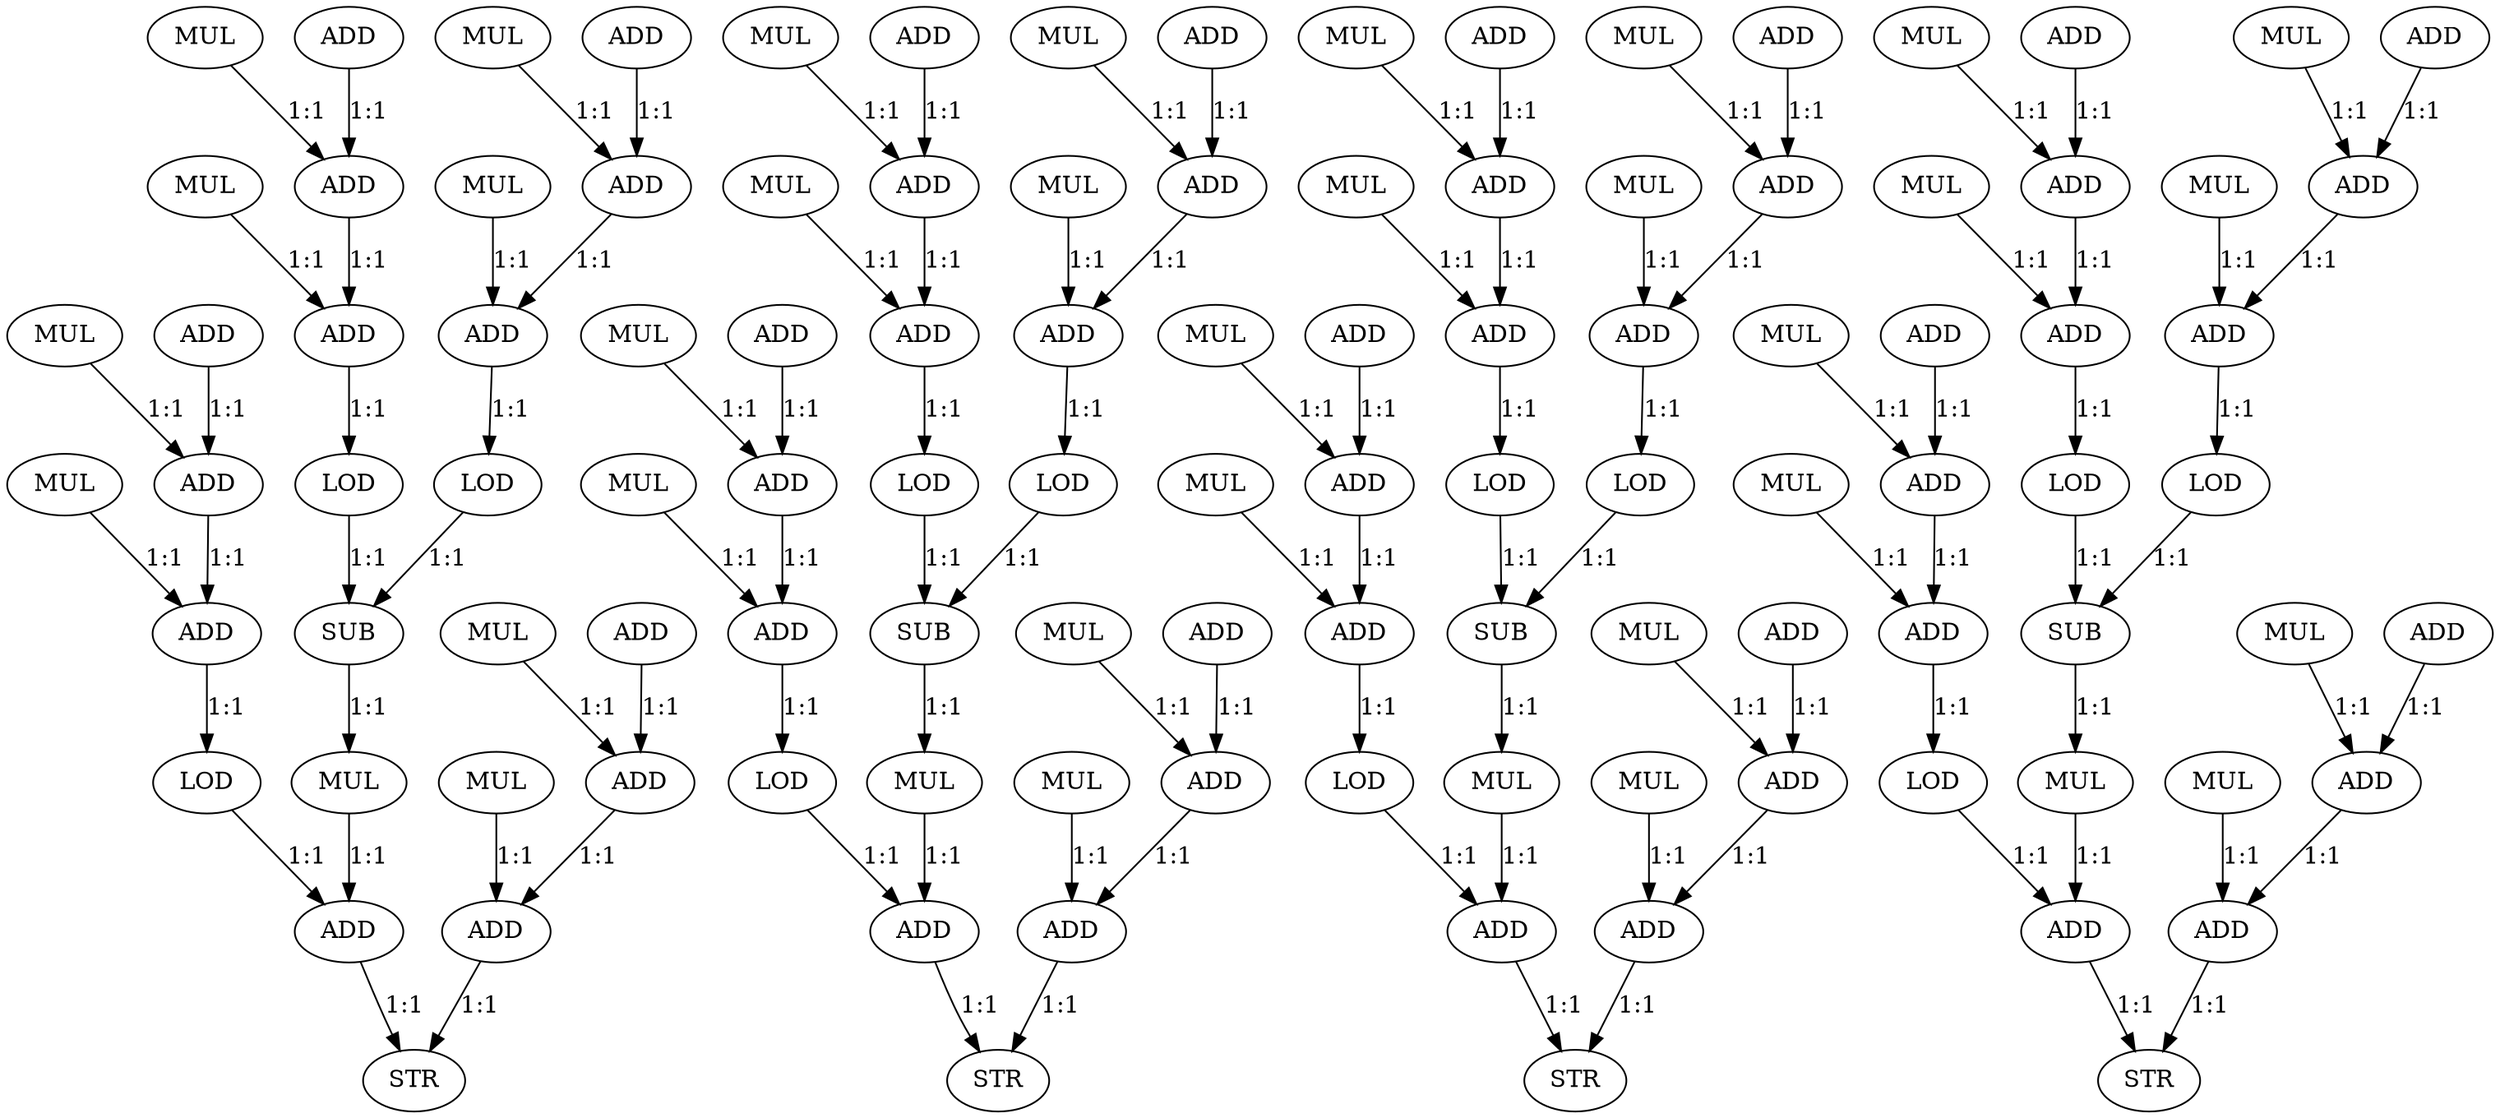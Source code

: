 digraph  {
   0 [label="MUL"];
   1 [label="MUL"];
   2 [label="ADD"];
   3 [label="ADD"];
   4 [label="ADD"];
   5 [label="LOD"];
   6 [label="MUL"];
   7 [label="MUL"];
   8 [label="ADD"];
   9 [label="ADD"];
   10 [label="ADD"];
   11 [label="LOD"];
   12 [label="MUL"];
   13 [label="MUL"];
   14 [label="ADD"];
   15 [label="ADD"];
   16 [label="ADD"];
   17 [label="LOD"];
   18 [label="SUB"];
   19 [label="MUL"];
   20 [label="ADD"];
   21 [label="MUL"];
   22 [label="MUL"];
   23 [label="ADD"];
   24 [label="ADD"];
   25 [label="ADD"];
   26 [label="STR"];
   27 [label="MUL"];
   28 [label="MUL"];
   29 [label="ADD"];
   30 [label="ADD"];
   31 [label="ADD"];
   32 [label="LOD"];
   33 [label="MUL"];
   34 [label="MUL"];
   35 [label="ADD"];
   36 [label="ADD"];
   37 [label="ADD"];
   38 [label="LOD"];
   39 [label="MUL"];
   40 [label="MUL"];
   41 [label="ADD"];
   42 [label="ADD"];
   43 [label="ADD"];
   44 [label="LOD"];
   45 [label="SUB"];
   46 [label="MUL"];
   47 [label="ADD"];
   48 [label="MUL"];
   49 [label="MUL"];
   50 [label="ADD"];
   51 [label="ADD"];
   52 [label="ADD"];
   53 [label="STR"];
   54 [label="MUL"];
   55 [label="MUL"];
   56 [label="ADD"];
   57 [label="ADD"];
   58 [label="ADD"];
   59 [label="LOD"];
   60 [label="MUL"];
   61 [label="MUL"];
   62 [label="ADD"];
   63 [label="ADD"];
   64 [label="ADD"];
   65 [label="LOD"];
   66 [label="MUL"];
   67 [label="MUL"];
   68 [label="ADD"];
   69 [label="ADD"];
   70 [label="ADD"];
   71 [label="LOD"];
   72 [label="SUB"];
   73 [label="MUL"];
   74 [label="ADD"];
   75 [label="MUL"];
   76 [label="MUL"];
   77 [label="ADD"];
   78 [label="ADD"];
   79 [label="ADD"];
   80 [label="STR"];
   81 [label="MUL"];
   82 [label="MUL"];
   83 [label="ADD"];
   84 [label="ADD"];
   85 [label="ADD"];
   86 [label="LOD"];
   87 [label="MUL"];
   88 [label="MUL"];
   89 [label="ADD"];
   90 [label="ADD"];
   91 [label="ADD"];
   92 [label="LOD"];
   93 [label="MUL"];
   94 [label="MUL"];
   95 [label="ADD"];
   96 [label="ADD"];
   97 [label="ADD"];
   98 [label="LOD"];
   99 [label="SUB"];
   100 [label="MUL"];
   101 [label="ADD"];
   102 [label="MUL"];
   103 [label="MUL"];
   104 [label="ADD"];
   105 [label="ADD"];
   106 [label="ADD"];
   107 [label="STR"];
   0->4 [label="1:1"];
   1->3 [label="1:1"];
   2->3 [label="1:1"];
   3->4 [label="1:1"];
   4->5 [label="1:1"];
   5->20 [label="1:1"];
   6->10 [label="1:1"];
   7->9 [label="1:1"];
   8->9 [label="1:1"];
   9->10 [label="1:1"];
   10->11 [label="1:1"];
   11->18 [label="1:1"];
   12->16 [label="1:1"];
   13->15 [label="1:1"];
   14->15 [label="1:1"];
   15->16 [label="1:1"];
   16->17 [label="1:1"];
   17->18 [label="1:1"];
   18->19 [label="1:1"];
   19->20 [label="1:1"];
   20->26 [label="1:1"];
   21->25 [label="1:1"];
   22->24 [label="1:1"];
   23->24 [label="1:1"];
   24->25 [label="1:1"];
   25->26 [label="1:1"];
   27->31 [label="1:1"];
   28->30 [label="1:1"];
   29->30 [label="1:1"];
   30->31 [label="1:1"];
   31->32 [label="1:1"];
   32->47 [label="1:1"];
   33->37 [label="1:1"];
   34->36 [label="1:1"];
   35->36 [label="1:1"];
   36->37 [label="1:1"];
   37->38 [label="1:1"];
   38->45 [label="1:1"];
   39->43 [label="1:1"];
   40->42 [label="1:1"];
   41->42 [label="1:1"];
   42->43 [label="1:1"];
   43->44 [label="1:1"];
   44->45 [label="1:1"];
   45->46 [label="1:1"];
   46->47 [label="1:1"];
   47->53 [label="1:1"];
   48->52 [label="1:1"];
   49->51 [label="1:1"];
   50->51 [label="1:1"];
   51->52 [label="1:1"];
   52->53 [label="1:1"];
   54->58 [label="1:1"];
   55->57 [label="1:1"];
   56->57 [label="1:1"];
   57->58 [label="1:1"];
   58->59 [label="1:1"];
   59->74 [label="1:1"];
   60->64 [label="1:1"];
   61->63 [label="1:1"];
   62->63 [label="1:1"];
   63->64 [label="1:1"];
   64->65 [label="1:1"];
   65->72 [label="1:1"];
   66->70 [label="1:1"];
   67->69 [label="1:1"];
   68->69 [label="1:1"];
   69->70 [label="1:1"];
   70->71 [label="1:1"];
   71->72 [label="1:1"];
   72->73 [label="1:1"];
   73->74 [label="1:1"];
   74->80 [label="1:1"];
   75->79 [label="1:1"];
   76->78 [label="1:1"];
   77->78 [label="1:1"];
   78->79 [label="1:1"];
   79->80 [label="1:1"];
   81->85 [label="1:1"];
   82->84 [label="1:1"];
   83->84 [label="1:1"];
   84->85 [label="1:1"];
   85->86 [label="1:1"];
   86->101 [label="1:1"];
   87->91 [label="1:1"];
   88->90 [label="1:1"];
   89->90 [label="1:1"];
   90->91 [label="1:1"];
   91->92 [label="1:1"];
   92->99 [label="1:1"];
   93->97 [label="1:1"];
   94->96 [label="1:1"];
   95->96 [label="1:1"];
   96->97 [label="1:1"];
   97->98 [label="1:1"];
   98->99 [label="1:1"];
   99->100 [label="1:1"];
   100->101 [label="1:1"];
   101->107 [label="1:1"];
   102->106 [label="1:1"];
   103->105 [label="1:1"];
   104->105 [label="1:1"];
   105->106 [label="1:1"];
   106->107 [label="1:1"];
}
